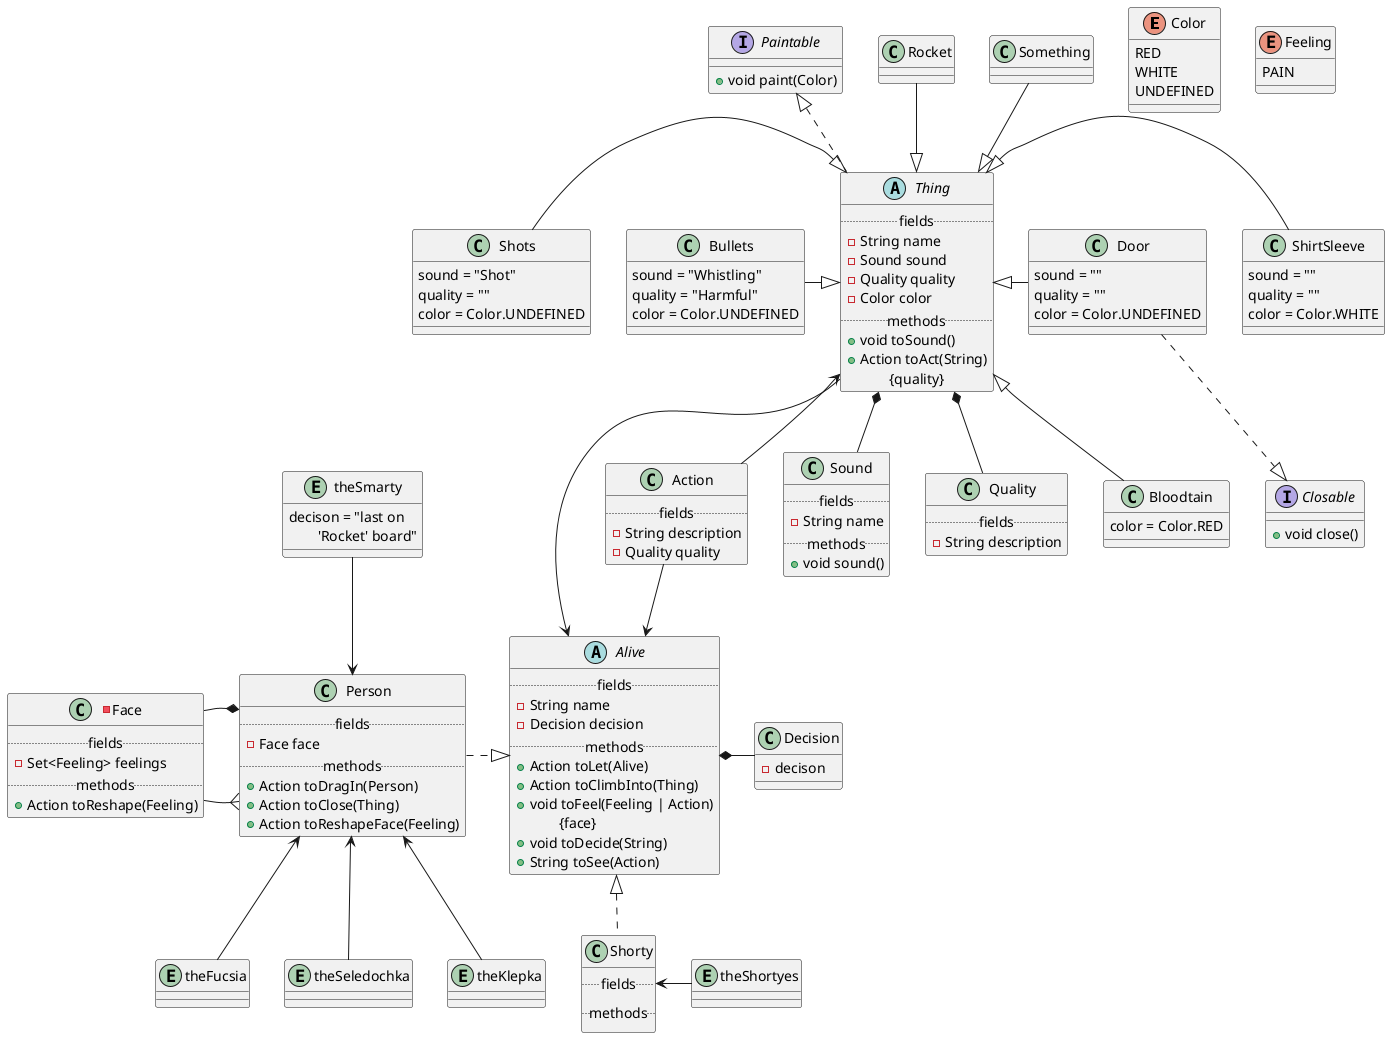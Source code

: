 @startuml
'https://plantuml.com/class-diagram
' ===================
' -	private
' #	protected
' ~	package private
' +	public
' ===================

enum Color {
    RED
    WHITE
    UNDEFINED
}
enum Feeling {
    PAIN
}
class Action {
    .. fields ..
    - {field} String description
    - {field} Quality quality
}

interface Paintable {
    + {method} void paint(Color)
}
interface Closable {
    + {method} void close()
}

class Sound {
    .. fields ..
    - {field} String name
    .. methods ..
    + {method} void sound()
}

class Quality {
    .. fields ..
    - {field} String description
}

abstract class Thing {
    .. fields ..
    - {field} String name
    - {field} Sound sound
    - {field} Quality quality
    - {field} Color color
    .. methods ..
    + {method} void toSound()
    + {method} Action toAct(String) /' name '/
                \t{quality}
                }

Thing <-- Action
Paintable <|.. Thing
Thing *-- Quality
Thing *-- Sound

class Rocket
    Rocket --|> Thing
class Shots {
    {field} sound = "Shot"
    {field} quality = ""
    {field} color = Color.UNDEFINED
}
    Shots -|> Thing
class Bullets {
    {field} sound = "Whistling"
    {field} quality = "Harmful"
    {field} color = Color.UNDEFINED
}
    Bullets -|> Thing
    'Shots .. Bullets
class Something {
    {field} /' ? '/
}
    Something --|> Thing
class ShirtSleeve {
    {field} sound = ""
    {field} quality = ""
    {field} color = Color.WHITE
}
    Thing <|- ShirtSleeve
class Bloodtain {
    color = Color.RED
}
    Thing <|-- Bloodtain
class Door {
    {field} sound = ""
    {field} quality = ""
    {field} color = Color.UNDEFINED
}
    Thing <|- Door
    Door ..|> Closable

abstract class Alive {
    .. fields ..
    - {field} String name
    - {field} Decision decision
    .. methods ..
    + {method} Action toLet(Alive) /' persons '/
    + {method} Action toClimbInto(Thing) /' thing '/
    + {method} void toFeel(Feeling | Action) /' feeling | action '/
                \t{face}
    + {method} void toDecide(String) /' decision '/
    + {method} String toSee(Action) /' action '/
}

class Decision {
    - {field} decison
}
Alive *- Decision


class Person {
    .. fields ..
    - {field} Face face
    .. methods ..
    + {method} Action toDragIn(Person)
    + {method} Action toClose(Thing)
    + {method} Action toReshapeFace(Feeling)
}
Thing --> Alive
Action --> Alive
Person .|> Alive
-class Face {
    .. fields ..
    - {field} Set<Feeling> feelings /'ordered set'/
    .. methods ..
    + {method} Action toReshape(Feeling) /' feeling '/
    '/ + {method} String getEmotion() '/
}
Face -{ Person
Face -* Person
'Face .. Action
' Feeling .. Face
' Feeling .. Person
'Person .. Action
class Shorty {
    .. fields ..
    .. methods ..
}
Alive <|.. Shorty

entity theFucsia
    Person <-- theFucsia
entity theSeledochka
    Person <-- theSeledochka
entity theKlepka
    Person <-- theKlepka
entity theShortyes
'theShortys = class {list[]...} ???
    Shorty <- theShortyes
entity theSmarty {
    decison = "last on
            \t'Rocket' board"
}
    theSmarty --> Person





@enduml